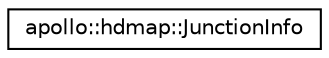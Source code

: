 digraph "Graphical Class Hierarchy"
{
  edge [fontname="Helvetica",fontsize="10",labelfontname="Helvetica",labelfontsize="10"];
  node [fontname="Helvetica",fontsize="10",shape=record];
  rankdir="LR";
  Node1 [label="apollo::hdmap::JunctionInfo",height=0.2,width=0.4,color="black", fillcolor="white", style="filled",URL="$classapollo_1_1hdmap_1_1JunctionInfo.html"];
}
